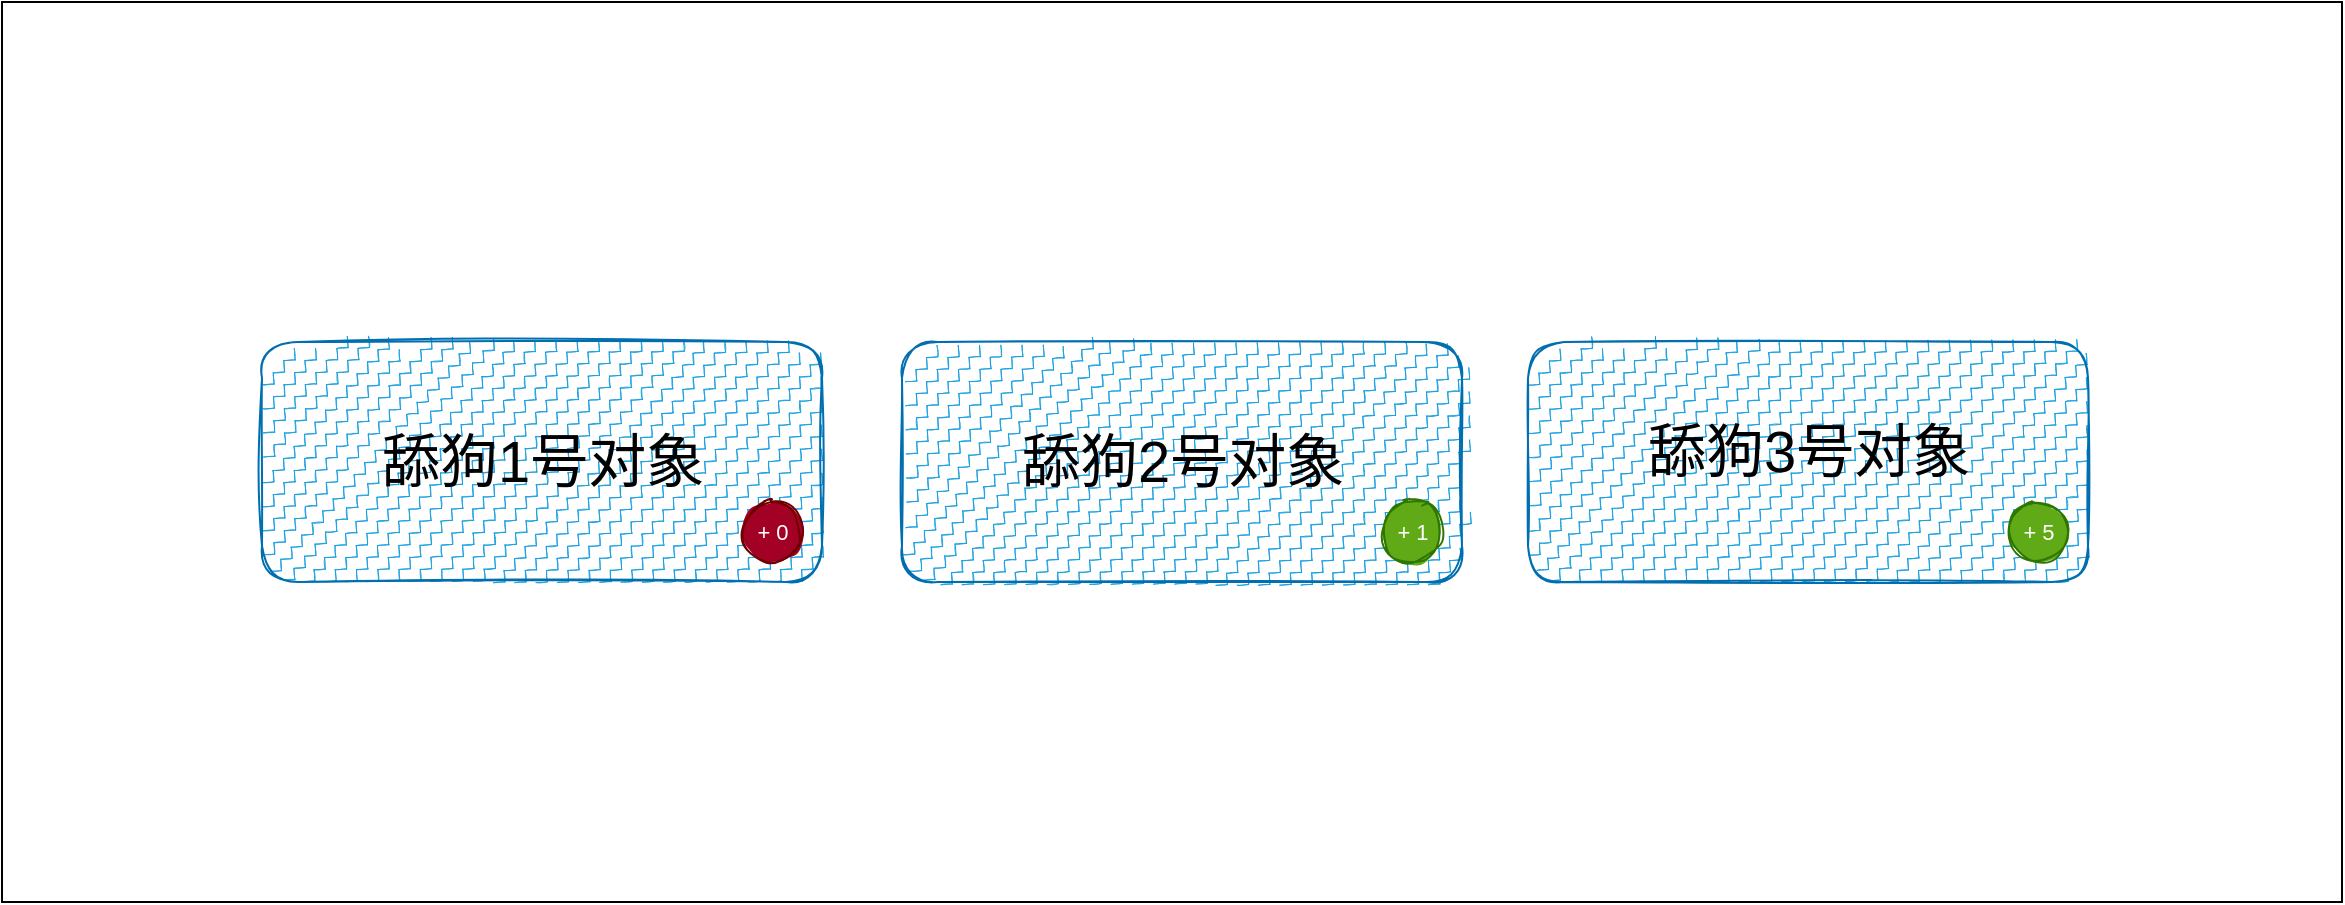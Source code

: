 <mxfile version="15.9.6" type="github">
  <diagram id="BB1gecZ-XHbDSdevmLcJ" name="Page-1">
    <mxGraphModel dx="2858" dy="-80" grid="1" gridSize="10" guides="1" tooltips="1" connect="1" arrows="1" fold="1" page="1" pageScale="1" pageWidth="827" pageHeight="1169" math="0" shadow="0">
      <root>
        <mxCell id="0" />
        <mxCell id="1" parent="0" />
        <mxCell id="l9uqFcXgKYxCKLbYIu_W-17" value="" style="rounded=0;whiteSpace=wrap;html=1;fontSize=29;" vertex="1" parent="1">
          <mxGeometry x="-390" y="1360" width="1170" height="450" as="geometry" />
        </mxCell>
        <mxCell id="l9uqFcXgKYxCKLbYIu_W-4" value="" style="rounded=1;whiteSpace=wrap;html=1;shadow=0;sketch=1;fillStyle=zigzag-line;fillColor=#1ba1e2;fontColor=#ffffff;strokeColor=#006EAF;" vertex="1" parent="1">
          <mxGeometry x="-260" y="1530" width="280" height="120" as="geometry" />
        </mxCell>
        <mxCell id="l9uqFcXgKYxCKLbYIu_W-5" value="" style="ellipse;whiteSpace=wrap;html=1;aspect=fixed;shadow=0;sketch=1;fillStyle=solid;fillColor=#a20025;fontColor=#ffffff;strokeColor=#6F0000;" vertex="1" parent="1">
          <mxGeometry x="-20" y="1610" width="30" height="30" as="geometry" />
        </mxCell>
        <mxCell id="l9uqFcXgKYxCKLbYIu_W-6" value="&lt;font color=&quot;#ffffff&quot; style=&quot;font-size: 11px&quot;&gt;+ 0&lt;/font&gt;" style="text;html=1;align=center;verticalAlign=middle;resizable=0;points=[];autosize=1;strokeColor=none;fillColor=none;" vertex="1" parent="1">
          <mxGeometry x="-20" y="1615" width="30" height="20" as="geometry" />
        </mxCell>
        <mxCell id="l9uqFcXgKYxCKLbYIu_W-7" value="" style="rounded=1;whiteSpace=wrap;html=1;shadow=0;sketch=1;fillStyle=zigzag-line;fillColor=#1ba1e2;fontColor=#ffffff;strokeColor=#006EAF;" vertex="1" parent="1">
          <mxGeometry x="60" y="1530" width="280" height="120" as="geometry" />
        </mxCell>
        <mxCell id="l9uqFcXgKYxCKLbYIu_W-8" value="" style="ellipse;whiteSpace=wrap;html=1;aspect=fixed;shadow=0;sketch=1;fillStyle=solid;fillColor=#60a917;fontColor=#ffffff;strokeColor=#2D7600;" vertex="1" parent="1">
          <mxGeometry x="300" y="1610" width="30" height="30" as="geometry" />
        </mxCell>
        <mxCell id="l9uqFcXgKYxCKLbYIu_W-9" value="&lt;font color=&quot;#ffffff&quot; style=&quot;font-size: 11px&quot;&gt;+ 1&lt;/font&gt;" style="text;html=1;align=center;verticalAlign=middle;resizable=0;points=[];autosize=1;strokeColor=none;fillColor=none;" vertex="1" parent="1">
          <mxGeometry x="300" y="1615" width="30" height="20" as="geometry" />
        </mxCell>
        <mxCell id="l9uqFcXgKYxCKLbYIu_W-10" value="" style="rounded=1;whiteSpace=wrap;html=1;shadow=0;sketch=1;fillStyle=zigzag-line;fillColor=#1ba1e2;fontColor=#ffffff;strokeColor=#006EAF;" vertex="1" parent="1">
          <mxGeometry x="373" y="1530" width="280" height="120" as="geometry" />
        </mxCell>
        <mxCell id="l9uqFcXgKYxCKLbYIu_W-11" value="" style="ellipse;whiteSpace=wrap;html=1;aspect=fixed;shadow=0;sketch=1;fillStyle=solid;fillColor=#60a917;fontColor=#ffffff;strokeColor=#2D7600;" vertex="1" parent="1">
          <mxGeometry x="613" y="1610" width="30" height="30" as="geometry" />
        </mxCell>
        <mxCell id="l9uqFcXgKYxCKLbYIu_W-12" value="&lt;font color=&quot;#ffffff&quot; style=&quot;font-size: 11px&quot;&gt;+ 5&lt;/font&gt;" style="text;html=1;align=center;verticalAlign=middle;resizable=0;points=[];autosize=1;strokeColor=none;fillColor=none;" vertex="1" parent="1">
          <mxGeometry x="613" y="1615" width="30" height="20" as="geometry" />
        </mxCell>
        <mxCell id="l9uqFcXgKYxCKLbYIu_W-13" value="&lt;font style=&quot;font-size: 29px&quot;&gt;舔狗1号对象&lt;/font&gt;" style="text;html=1;align=center;verticalAlign=middle;resizable=0;points=[];autosize=1;strokeColor=none;fillColor=none;" vertex="1" parent="1">
          <mxGeometry x="-210" y="1575" width="180" height="30" as="geometry" />
        </mxCell>
        <mxCell id="l9uqFcXgKYxCKLbYIu_W-14" value="&lt;font style=&quot;font-size: 29px&quot;&gt;舔狗2号对象&lt;/font&gt;" style="text;html=1;align=center;verticalAlign=middle;resizable=0;points=[];autosize=1;strokeColor=none;fillColor=none;" vertex="1" parent="1">
          <mxGeometry x="110" y="1575" width="180" height="30" as="geometry" />
        </mxCell>
        <mxCell id="l9uqFcXgKYxCKLbYIu_W-15" value="&lt;font style=&quot;font-size: 29px&quot;&gt;舔狗3号对象&lt;/font&gt;" style="text;html=1;align=center;verticalAlign=middle;resizable=0;points=[];autosize=1;strokeColor=none;fillColor=none;" vertex="1" parent="1">
          <mxGeometry x="423" y="1570" width="180" height="30" as="geometry" />
        </mxCell>
      </root>
    </mxGraphModel>
  </diagram>
</mxfile>
